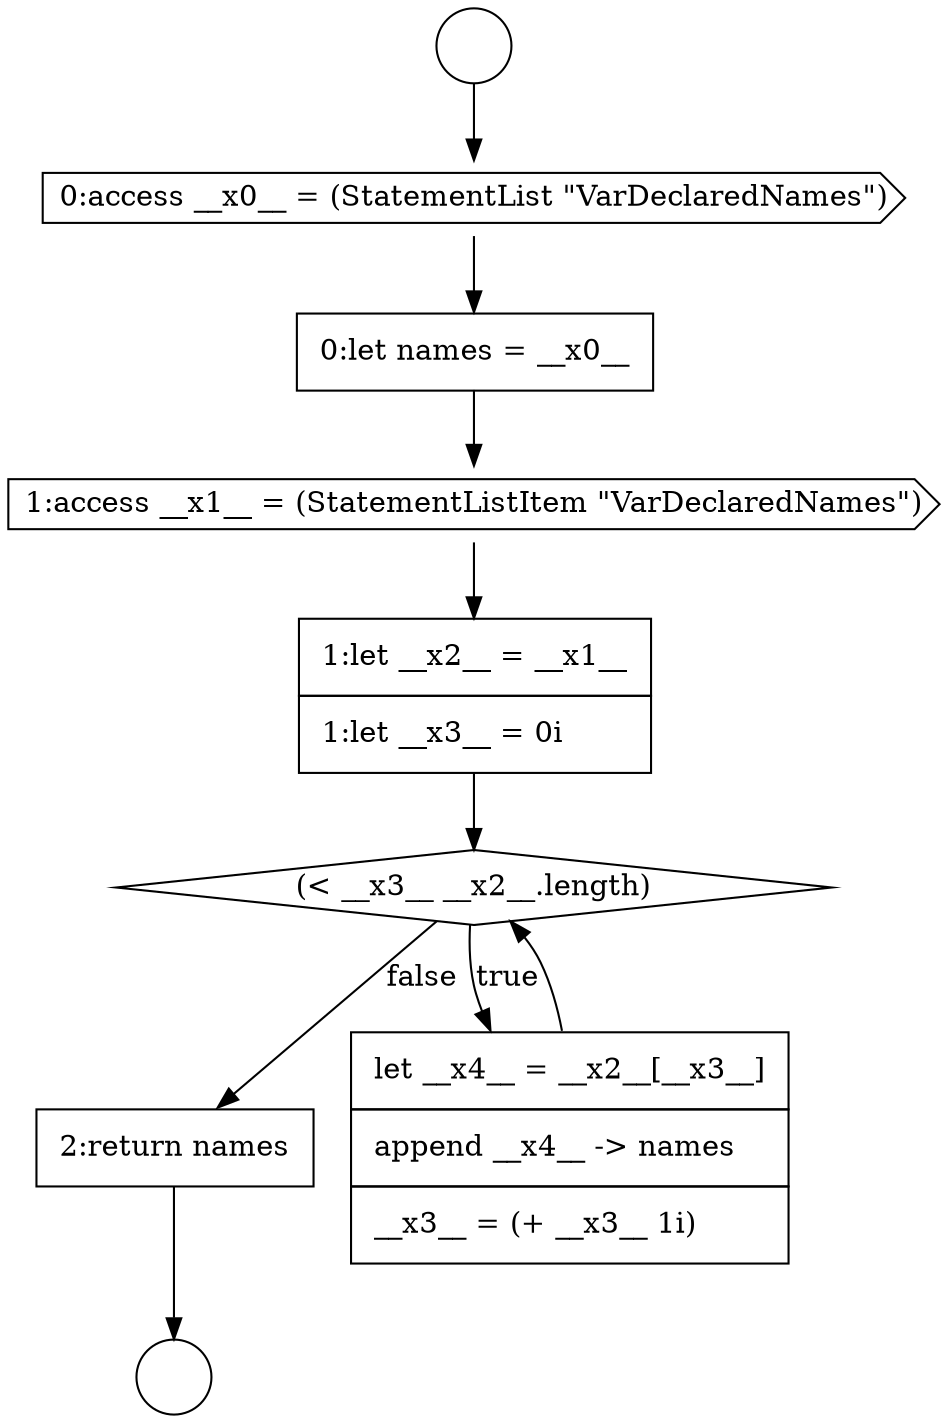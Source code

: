digraph {
  node6502 [shape=diamond, label=<<font color="black">(&lt; __x3__ __x2__.length)</font>> color="black" fillcolor="white" style=filled]
  node6498 [shape=cds, label=<<font color="black">0:access __x0__ = (StatementList &quot;VarDeclaredNames&quot;)</font>> color="black" fillcolor="white" style=filled]
  node6496 [shape=circle label=" " color="black" fillcolor="white" style=filled]
  node6501 [shape=none, margin=0, label=<<font color="black">
    <table border="0" cellborder="1" cellspacing="0" cellpadding="10">
      <tr><td align="left">1:let __x2__ = __x1__</td></tr>
      <tr><td align="left">1:let __x3__ = 0i</td></tr>
    </table>
  </font>> color="black" fillcolor="white" style=filled]
  node6497 [shape=circle label=" " color="black" fillcolor="white" style=filled]
  node6500 [shape=cds, label=<<font color="black">1:access __x1__ = (StatementListItem &quot;VarDeclaredNames&quot;)</font>> color="black" fillcolor="white" style=filled]
  node6504 [shape=none, margin=0, label=<<font color="black">
    <table border="0" cellborder="1" cellspacing="0" cellpadding="10">
      <tr><td align="left">2:return names</td></tr>
    </table>
  </font>> color="black" fillcolor="white" style=filled]
  node6499 [shape=none, margin=0, label=<<font color="black">
    <table border="0" cellborder="1" cellspacing="0" cellpadding="10">
      <tr><td align="left">0:let names = __x0__</td></tr>
    </table>
  </font>> color="black" fillcolor="white" style=filled]
  node6503 [shape=none, margin=0, label=<<font color="black">
    <table border="0" cellborder="1" cellspacing="0" cellpadding="10">
      <tr><td align="left">let __x4__ = __x2__[__x3__]</td></tr>
      <tr><td align="left">append __x4__ -&gt; names</td></tr>
      <tr><td align="left">__x3__ = (+ __x3__ 1i)</td></tr>
    </table>
  </font>> color="black" fillcolor="white" style=filled]
  node6501 -> node6502 [ color="black"]
  node6504 -> node6497 [ color="black"]
  node6496 -> node6498 [ color="black"]
  node6502 -> node6503 [label=<<font color="black">true</font>> color="black"]
  node6502 -> node6504 [label=<<font color="black">false</font>> color="black"]
  node6499 -> node6500 [ color="black"]
  node6503 -> node6502 [ color="black"]
  node6500 -> node6501 [ color="black"]
  node6498 -> node6499 [ color="black"]
}
